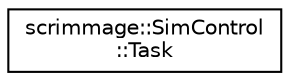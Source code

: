 digraph "Graphical Class Hierarchy"
{
 // LATEX_PDF_SIZE
  edge [fontname="Helvetica",fontsize="10",labelfontname="Helvetica",labelfontsize="10"];
  node [fontname="Helvetica",fontsize="10",shape=record];
  rankdir="LR";
  Node0 [label="scrimmage::SimControl\l::Task",height=0.2,width=0.4,color="black", fillcolor="white", style="filled",URL="$structscrimmage_1_1SimControl_1_1Task.html",tooltip=" "];
}
